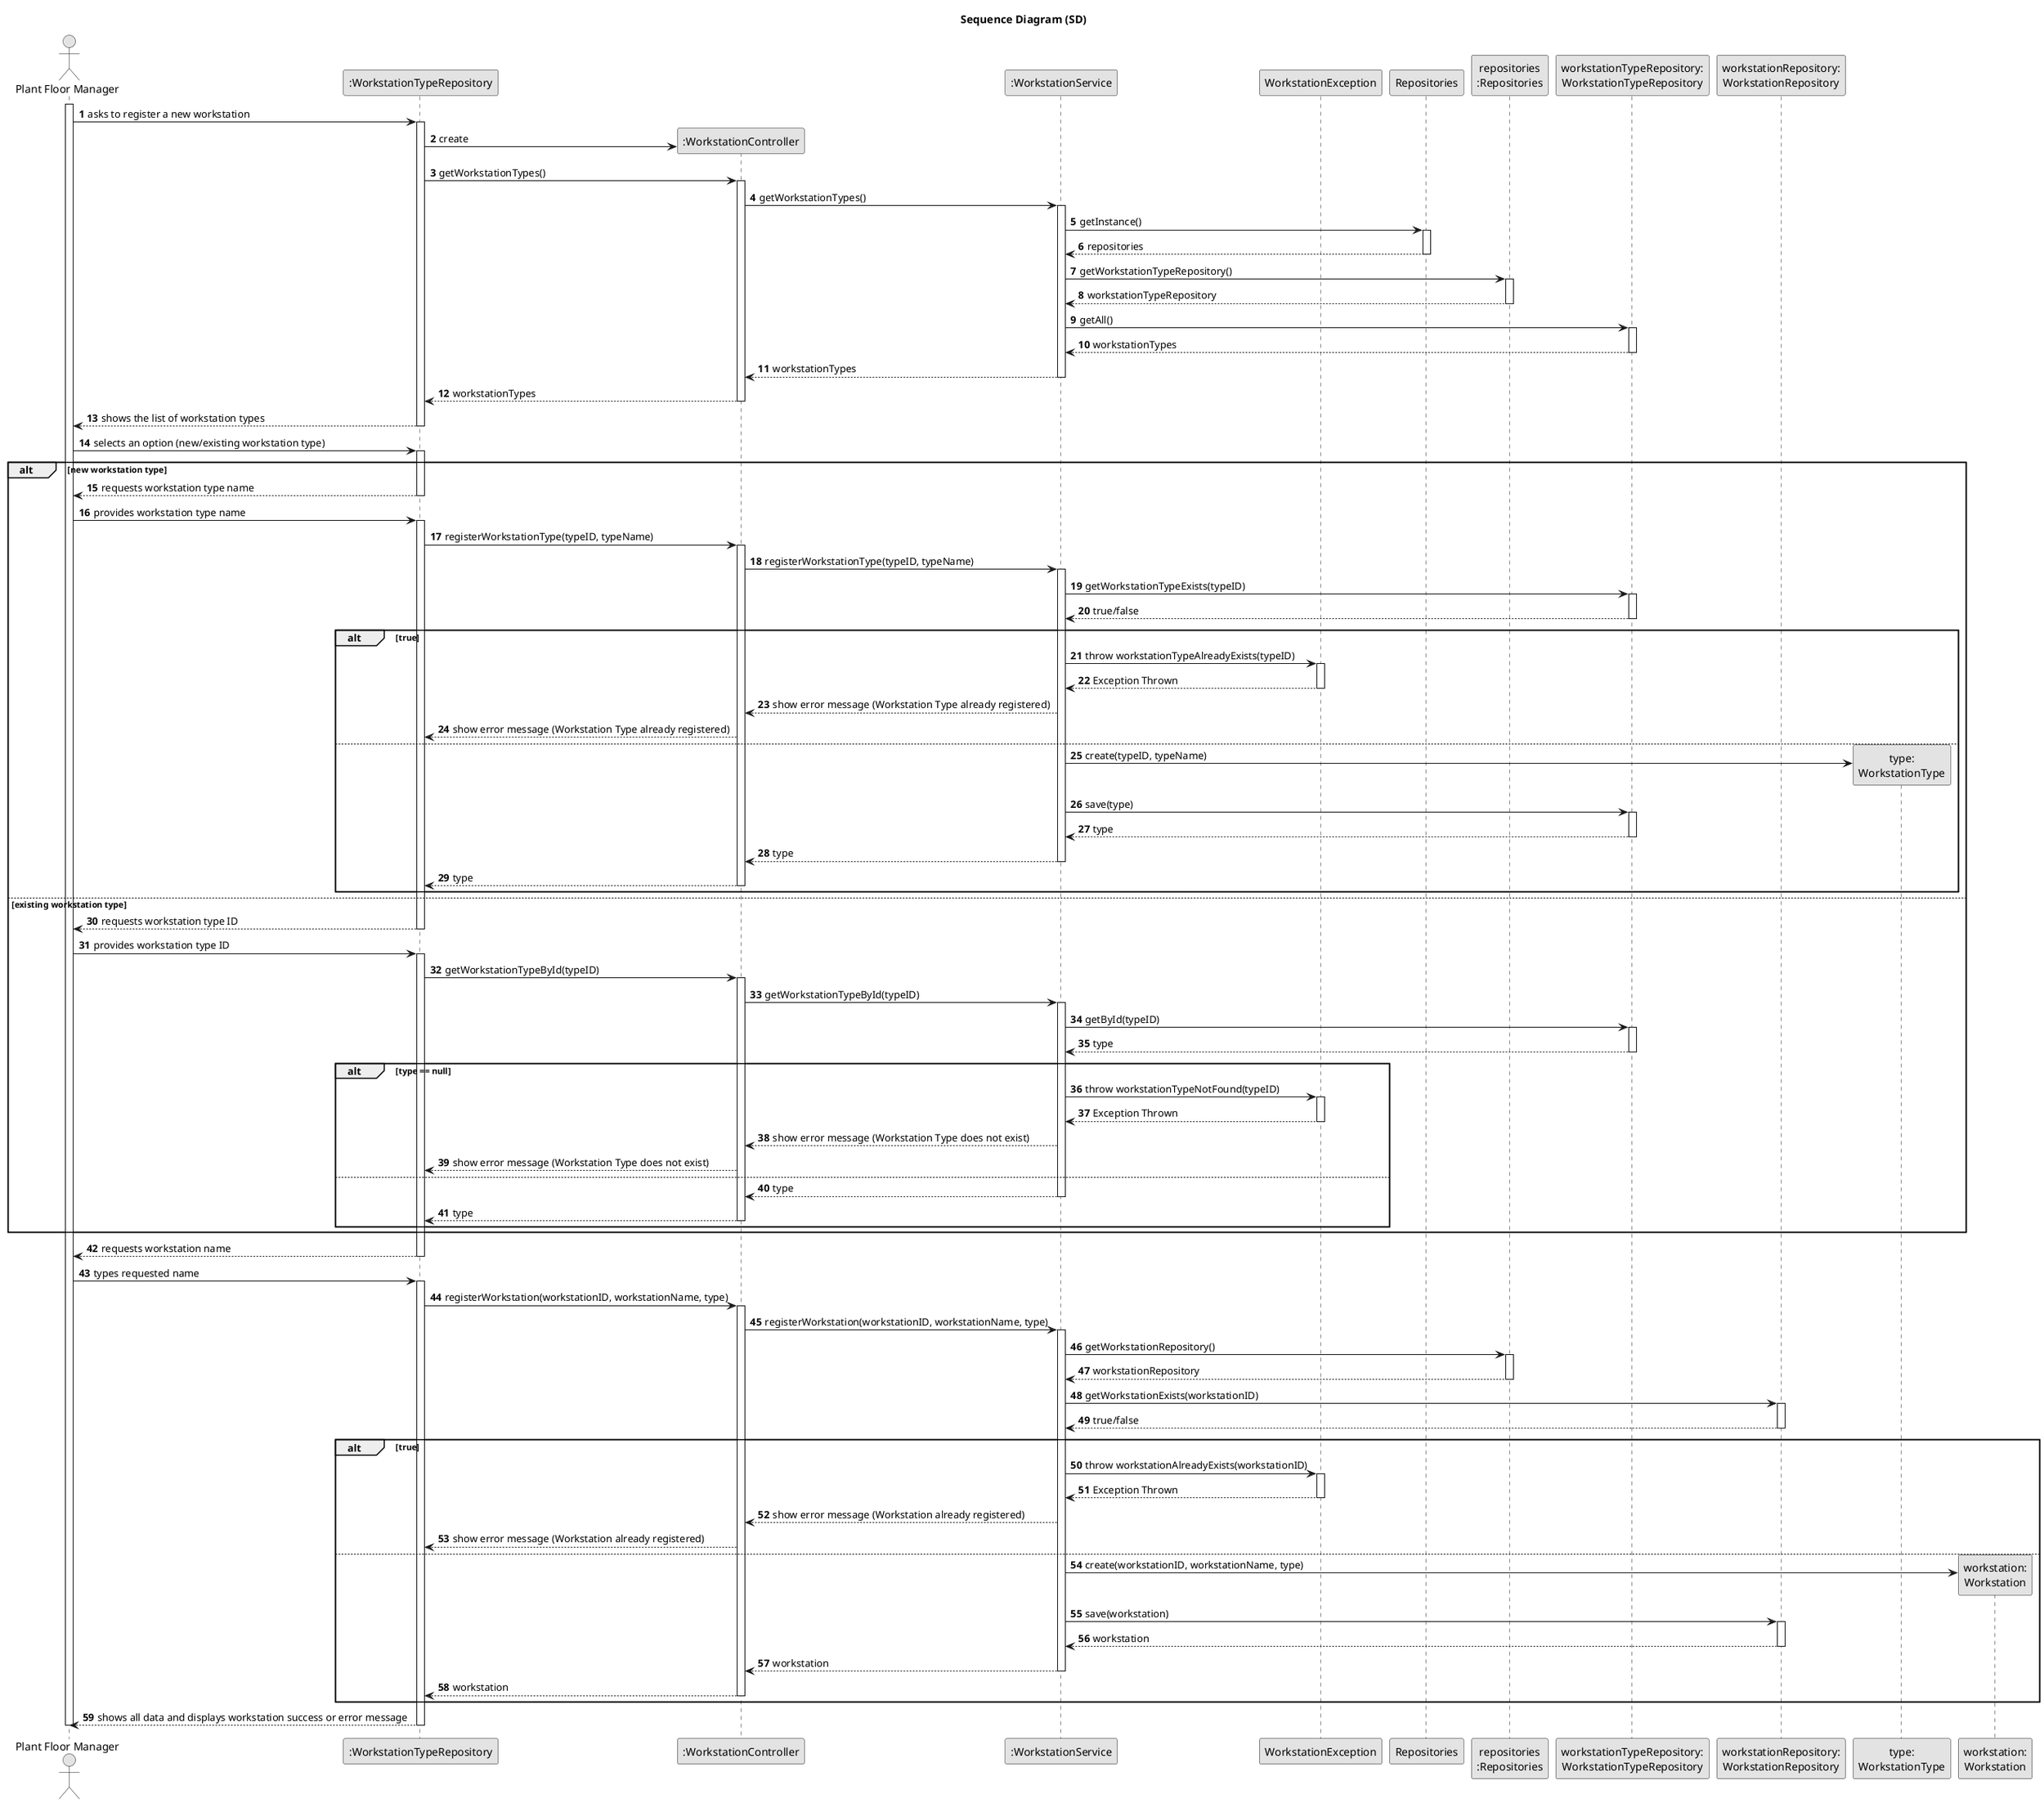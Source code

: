 @startuml
skinparam monochrome true
skinparam packageStyle rectangle
skinparam shadowing false

title Sequence Diagram (SD)

autonumber

actor "Plant Floor Manager" as PM
participant ":WorkstationTypeRepository" as UI
participant ":WorkstationController" as CTRL
participant ":WorkstationService" as SRV
participant "WorkstationException" as EXC
participant "Repositories" as REPS
participant "repositories\n:Repositories" as REP
participant "workstationTypeRepository:\nWorkstationTypeRepository" as workstationTypeRepository
participant "workstationRepository:\nWorkstationRepository" as workstationRepository
participant "type:\nWorkstationType" as TYPE
participant "workstation:\nWorkstation" as WORKSTATION

activate PM
    PM -> UI : asks to register a new workstation
    activate UI

        UI -> CTRL** : create

        UI -> CTRL : getWorkstationTypes()
        activate CTRL
            CTRL -> SRV : getWorkstationTypes()
            activate SRV

                SRV -> REPS : getInstance()
                activate REPS
                REPS --> SRV: repositories
                deactivate REPS
                SRV -> REP : getWorkstationTypeRepository()
                activate REP
                REP --> SRV : workstationTypeRepository
                deactivate REP

                SRV -> workstationTypeRepository : getAll()
                activate workstationTypeRepository

                workstationTypeRepository --> SRV: workstationTypes
                deactivate workstationTypeRepository

            SRV --> CTRL : workstationTypes
            deactivate SRV

        CTRL --> UI : workstationTypes
        deactivate CTRL

    UI --> PM : shows the list of workstation types
    deactivate UI

    PM -> UI : selects an option (new/existing workstation type)
    activate UI

    alt new workstation type

    UI --> PM : requests workstation type name
    deactivate UI

    PM -> UI : provides workstation type name
    activate UI

        UI -> CTRL : registerWorkstationType(typeID, typeName)
        activate CTRL
            CTRL -> SRV : registerWorkstationType(typeID, typeName)
            activate SRV

                SRV -> workstationTypeRepository: getWorkstationTypeExists(typeID)
                activate workstationTypeRepository
                workstationTypeRepository --> SRV: true/false
                deactivate workstationTypeRepository

                alt true
                    SRV -> EXC: throw workstationTypeAlreadyExists(typeID)
                    activate EXC
                    EXC --> SRV: Exception Thrown
                    deactivate EXC
                    SRV --> CTRL: show error message (Workstation Type already registered)

                    CTRL --> UI: show error message (Workstation Type already registered)
                else

                SRV -> TYPE** : create(typeID, typeName)

                    SRV -> workstationTypeRepository: save(type)
                    activate workstationTypeRepository
                    workstationTypeRepository --> SRV: type
                    deactivate workstationTypeRepository
                        SRV --> CTRL : type
                        deactivate SRV
                        CTRL --> UI : type
                        deactivate CTRL
                end

    else existing workstation type

    UI --> PM : requests workstation type ID
    deactivate UI

    PM -> UI : provides workstation type ID
    activate UI

    UI -> CTRL : getWorkstationTypeById(typeID)
    activate CTRL
    CTRL -> SRV : getWorkstationTypeById(typeID)
    activate SRV

    SRV -> workstationTypeRepository : getById(typeID)
    activate workstationTypeRepository
    workstationTypeRepository --> SRV : type
    deactivate workstationTypeRepository

    alt type == null
        SRV -> EXC: throw workstationTypeNotFound(typeID)
        activate EXC
        EXC --> SRV: Exception Thrown
        deactivate EXC
        SRV --> CTRL: show error message (Workstation Type does not exist)
        CTRL --> UI: show error message (Workstation Type does not exist)
    else
    SRV --> CTRL : type
    deactivate SRV
    CTRL --> UI : type
    deactivate CTRL
    end
    end

        UI --> PM : requests workstation name
    deactivate UI

    PM -> UI : types requested name
    activate UI

        UI -> CTRL : registerWorkstation(workstationID, workstationName, type)
        activate CTRL
            CTRL -> SRV : registerWorkstation(workstationID, workstationName, type)
            activate SRV

                SRV -> REP : getWorkstationRepository()
                activate REP
                REP --> SRV : workstationRepository
                deactivate REP

                SRV -> workstationRepository: getWorkstationExists(workstationID)
                activate workstationRepository
                workstationRepository --> SRV: true/false
                deactivate workstationRepository

                alt true
                    SRV -> EXC: throw workstationAlreadyExists(workstationID)
                    activate EXC
                    EXC --> SRV: Exception Thrown
                    deactivate EXC
                    SRV --> CTRL: show error message (Workstation already registered)

                    CTRL --> UI: show error message (Workstation already registered)
                else

                SRV -> WORKSTATION** : create(workstationID, workstationName, type)

                    SRV -> workstationRepository: save(workstation)
                    activate workstationRepository
                    workstationRepository --> SRV: workstation
                    deactivate workstationRepository
                        SRV --> CTRL : workstation
                        deactivate SRV
                        CTRL --> UI : workstation
                        deactivate CTRL
                end

        UI --> PM : shows all data and displays workstation success or error message
    deactivate UI

deactivate PM
@enduml
